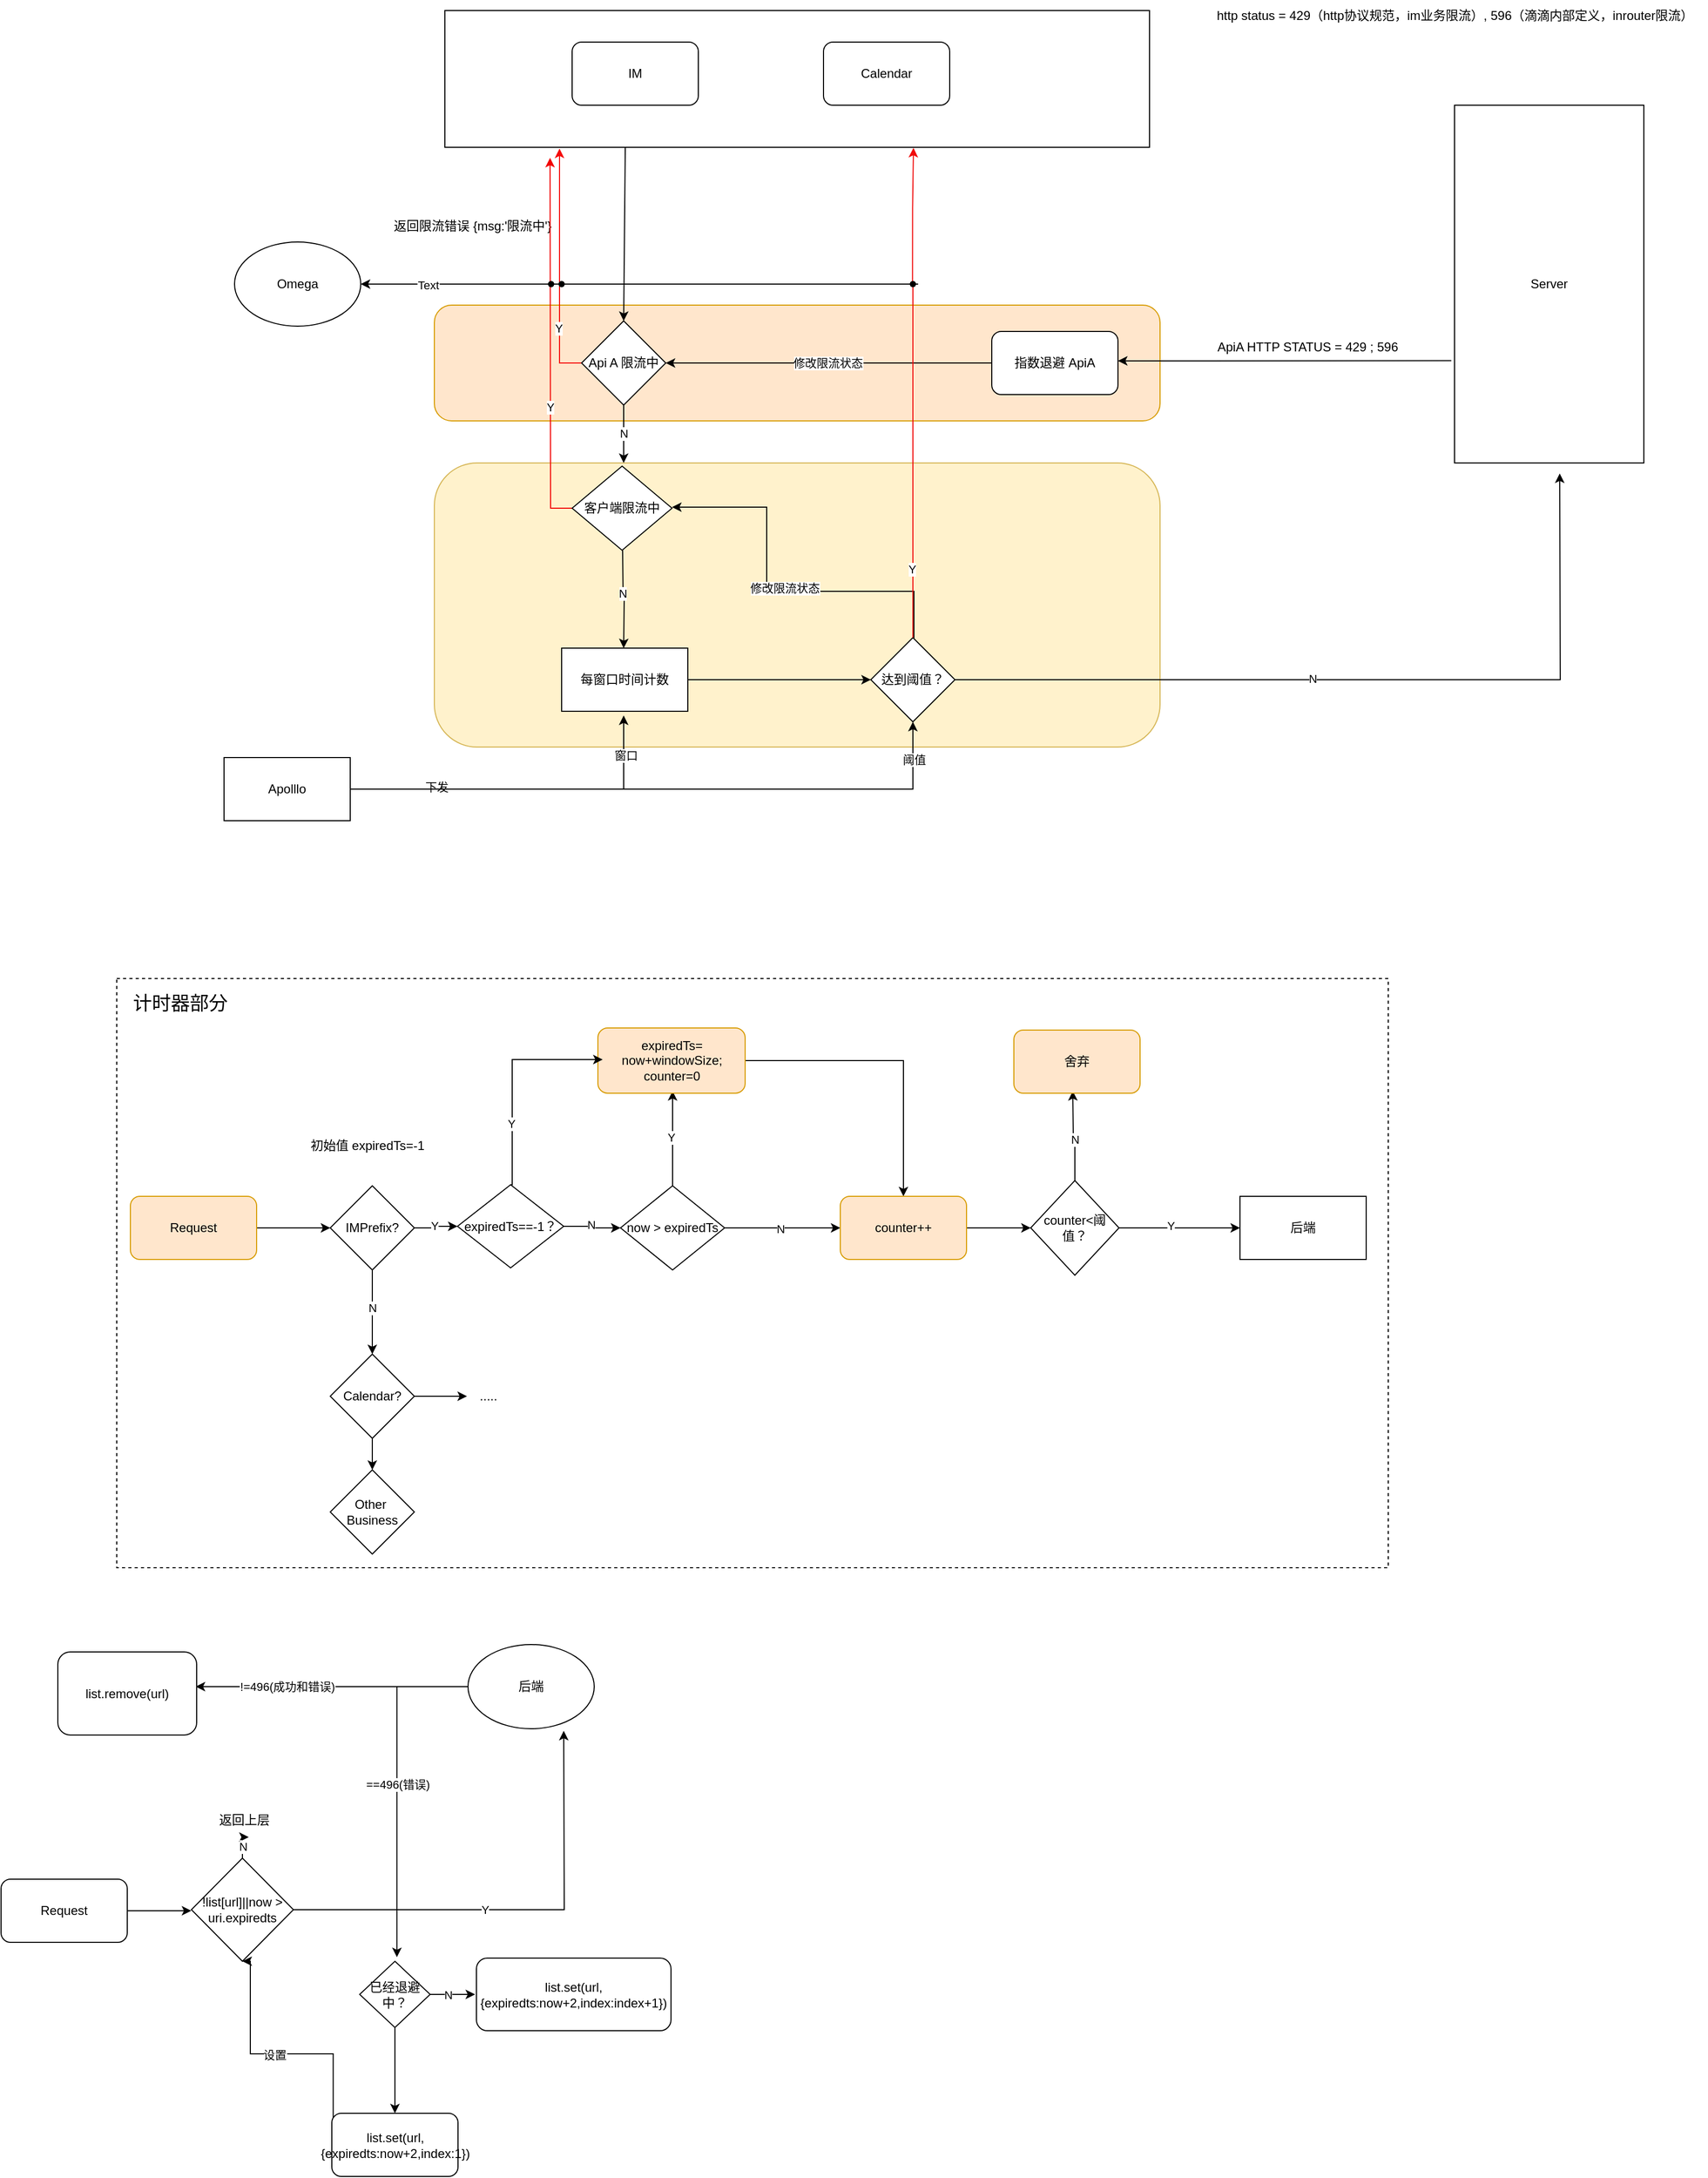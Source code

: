 <mxfile version="22.1.11" type="github">
  <diagram name="第 1 页" id="cVUbm9UWEKoOsPQShWTP">
    <mxGraphModel dx="1905" dy="841" grid="0" gridSize="10" guides="0" tooltips="1" connect="1" arrows="1" fold="1" page="0" pageScale="1" pageWidth="1200" pageHeight="1600" math="0" shadow="0">
      <root>
        <mxCell id="0" />
        <mxCell id="1" parent="0" />
        <mxCell id="t88qJ_EhsTxvIyuulUaA-131" value="" style="rounded=0;whiteSpace=wrap;html=1;dashed=1;" vertex="1" parent="1">
          <mxGeometry x="-22" y="1140" width="1209" height="560" as="geometry" />
        </mxCell>
        <mxCell id="t88qJ_EhsTxvIyuulUaA-65" value="" style="rounded=1;whiteSpace=wrap;html=1;fillColor=#ffe6cc;strokeColor=#d79b00;" vertex="1" parent="1">
          <mxGeometry x="280" y="500" width="690" height="110" as="geometry" />
        </mxCell>
        <mxCell id="t88qJ_EhsTxvIyuulUaA-64" value="" style="rounded=1;whiteSpace=wrap;html=1;fillColor=#fff2cc;strokeColor=#d6b656;" vertex="1" parent="1">
          <mxGeometry x="280" y="650" width="690" height="270" as="geometry" />
        </mxCell>
        <mxCell id="t88qJ_EhsTxvIyuulUaA-1" value="" style="rounded=0;whiteSpace=wrap;html=1;aspect=fixed;" vertex="1" parent="1">
          <mxGeometry x="290" y="220" width="670" height="130" as="geometry" />
        </mxCell>
        <mxCell id="t88qJ_EhsTxvIyuulUaA-2" value="IM" style="rounded=1;whiteSpace=wrap;html=1;" vertex="1" parent="1">
          <mxGeometry x="411" y="250" width="120" height="60" as="geometry" />
        </mxCell>
        <mxCell id="t88qJ_EhsTxvIyuulUaA-3" value="Calendar" style="rounded=1;whiteSpace=wrap;html=1;" vertex="1" parent="1">
          <mxGeometry x="650" y="250" width="120" height="60" as="geometry" />
        </mxCell>
        <mxCell id="t88qJ_EhsTxvIyuulUaA-46" style="edgeStyle=orthogonalEdgeStyle;rounded=0;orthogonalLoop=1;jettySize=auto;html=1;" edge="1" parent="1" source="t88qJ_EhsTxvIyuulUaA-5" target="t88qJ_EhsTxvIyuulUaA-23">
          <mxGeometry relative="1" as="geometry" />
        </mxCell>
        <mxCell id="t88qJ_EhsTxvIyuulUaA-49" value="修改限流状态" style="edgeLabel;html=1;align=center;verticalAlign=middle;resizable=0;points=[];" vertex="1" connectable="0" parent="t88qJ_EhsTxvIyuulUaA-46">
          <mxGeometry x="0.007" relative="1" as="geometry">
            <mxPoint as="offset" />
          </mxGeometry>
        </mxCell>
        <mxCell id="t88qJ_EhsTxvIyuulUaA-5" value="指数退避 ApiA" style="rounded=1;whiteSpace=wrap;html=1;" vertex="1" parent="1">
          <mxGeometry x="810" y="525" width="120" height="60" as="geometry" />
        </mxCell>
        <mxCell id="t88qJ_EhsTxvIyuulUaA-7" value="Server" style="rounded=0;whiteSpace=wrap;html=1;" vertex="1" parent="1">
          <mxGeometry x="1250" y="310" width="180" height="340" as="geometry" />
        </mxCell>
        <mxCell id="t88qJ_EhsTxvIyuulUaA-10" value="" style="endArrow=classic;html=1;rounded=0;exitX=-0.017;exitY=0.714;exitDx=0;exitDy=0;exitPerimeter=0;" edge="1" parent="1" source="t88qJ_EhsTxvIyuulUaA-7">
          <mxGeometry width="50" height="50" relative="1" as="geometry">
            <mxPoint x="1205" y="527.5" as="sourcePoint" />
            <mxPoint x="930" y="553" as="targetPoint" />
          </mxGeometry>
        </mxCell>
        <mxCell id="t88qJ_EhsTxvIyuulUaA-11" value="ApiA HTTP STATUS = 429 ; 596" style="text;html=1;align=center;verticalAlign=middle;resizable=0;points=[];autosize=1;strokeColor=none;fillColor=none;" vertex="1" parent="1">
          <mxGeometry x="1010" y="525" width="200" height="30" as="geometry" />
        </mxCell>
        <mxCell id="t88qJ_EhsTxvIyuulUaA-12" style="edgeStyle=orthogonalEdgeStyle;rounded=0;orthogonalLoop=1;jettySize=auto;html=1;exitX=0;exitY=0.5;exitDx=0;exitDy=0;entryX=0.164;entryY=1.009;entryDx=0;entryDy=0;entryPerimeter=0;strokeColor=#f50a0a;" edge="1" parent="1" source="t88qJ_EhsTxvIyuulUaA-23" target="t88qJ_EhsTxvIyuulUaA-1">
          <mxGeometry relative="1" as="geometry">
            <mxPoint x="399.0" y="555" as="sourcePoint" />
            <mxPoint x="399" y="360" as="targetPoint" />
            <Array as="points">
              <mxPoint x="399" y="555" />
              <mxPoint x="399" y="351" />
            </Array>
          </mxGeometry>
        </mxCell>
        <mxCell id="t88qJ_EhsTxvIyuulUaA-38" value="Y" style="edgeLabel;html=1;align=center;verticalAlign=middle;resizable=0;points=[];" vertex="1" connectable="0" parent="t88qJ_EhsTxvIyuulUaA-12">
          <mxGeometry x="-0.516" y="-2" relative="1" as="geometry">
            <mxPoint x="-3" as="offset" />
          </mxGeometry>
        </mxCell>
        <mxCell id="t88qJ_EhsTxvIyuulUaA-13" value="返回限流错误 {msg:&#39;限流中&#39;}" style="text;html=1;align=center;verticalAlign=middle;resizable=0;points=[];autosize=1;strokeColor=none;fillColor=none;" vertex="1" parent="1">
          <mxGeometry x="231" y="410" width="170" height="30" as="geometry" />
        </mxCell>
        <mxCell id="t88qJ_EhsTxvIyuulUaA-20" value="" style="endArrow=classic;html=1;rounded=0;entryX=0.5;entryY=0;entryDx=0;entryDy=0;exitX=0.256;exitY=1.002;exitDx=0;exitDy=0;exitPerimeter=0;" edge="1" parent="1" source="t88qJ_EhsTxvIyuulUaA-1" target="t88qJ_EhsTxvIyuulUaA-23">
          <mxGeometry width="50" height="50" relative="1" as="geometry">
            <mxPoint x="465" y="350" as="sourcePoint" />
            <mxPoint x="595" y="400" as="targetPoint" />
          </mxGeometry>
        </mxCell>
        <mxCell id="t88qJ_EhsTxvIyuulUaA-25" value="" style="edgeStyle=orthogonalEdgeStyle;rounded=0;orthogonalLoop=1;jettySize=auto;html=1;" edge="1" parent="1">
          <mxGeometry relative="1" as="geometry">
            <mxPoint x="459" y="733" as="sourcePoint" />
            <mxPoint x="460" y="826" as="targetPoint" />
          </mxGeometry>
        </mxCell>
        <mxCell id="t88qJ_EhsTxvIyuulUaA-48" value="N" style="edgeLabel;html=1;align=center;verticalAlign=middle;resizable=0;points=[];" vertex="1" connectable="0" parent="t88qJ_EhsTxvIyuulUaA-25">
          <mxGeometry x="-0.132" y="2" relative="1" as="geometry">
            <mxPoint x="-3" as="offset" />
          </mxGeometry>
        </mxCell>
        <mxCell id="t88qJ_EhsTxvIyuulUaA-23" value="Api A 限流中" style="rhombus;whiteSpace=wrap;html=1;" vertex="1" parent="1">
          <mxGeometry x="420" y="515" width="80" height="80" as="geometry" />
        </mxCell>
        <mxCell id="t88qJ_EhsTxvIyuulUaA-28" value="" style="edgeStyle=orthogonalEdgeStyle;rounded=0;orthogonalLoop=1;jettySize=auto;html=1;" edge="1" parent="1" source="t88qJ_EhsTxvIyuulUaA-24" target="t88qJ_EhsTxvIyuulUaA-27">
          <mxGeometry relative="1" as="geometry" />
        </mxCell>
        <mxCell id="t88qJ_EhsTxvIyuulUaA-24" value="每窗口时间计数" style="whiteSpace=wrap;html=1;" vertex="1" parent="1">
          <mxGeometry x="401" y="826" width="120" height="60" as="geometry" />
        </mxCell>
        <mxCell id="t88qJ_EhsTxvIyuulUaA-29" style="edgeStyle=orthogonalEdgeStyle;rounded=0;orthogonalLoop=1;jettySize=auto;html=1;entryX=0.665;entryY=1.004;entryDx=0;entryDy=0;entryPerimeter=0;fontColor=#FF0000;strokeColor=#f00a0a;" edge="1" parent="1" target="t88qJ_EhsTxvIyuulUaA-1">
          <mxGeometry relative="1" as="geometry">
            <mxPoint x="695.0" y="350.01" as="targetPoint" />
            <mxPoint x="734.65" y="478.19" as="sourcePoint" />
            <Array as="points">
              <mxPoint x="735" y="408" />
              <mxPoint x="736" y="408" />
            </Array>
          </mxGeometry>
        </mxCell>
        <mxCell id="t88qJ_EhsTxvIyuulUaA-31" style="edgeStyle=orthogonalEdgeStyle;rounded=0;orthogonalLoop=1;jettySize=auto;html=1;" edge="1" parent="1" source="t88qJ_EhsTxvIyuulUaA-27">
          <mxGeometry relative="1" as="geometry">
            <mxPoint x="1350" y="660" as="targetPoint" />
          </mxGeometry>
        </mxCell>
        <mxCell id="t88qJ_EhsTxvIyuulUaA-32" value="N" style="edgeLabel;html=1;align=center;verticalAlign=middle;resizable=0;points=[];" vertex="1" connectable="0" parent="t88qJ_EhsTxvIyuulUaA-31">
          <mxGeometry x="-0.12" y="1" relative="1" as="geometry">
            <mxPoint as="offset" />
          </mxGeometry>
        </mxCell>
        <mxCell id="t88qJ_EhsTxvIyuulUaA-41" style="edgeStyle=orthogonalEdgeStyle;rounded=0;orthogonalLoop=1;jettySize=auto;html=1;exitX=0.5;exitY=0;exitDx=0;exitDy=0;" edge="1" parent="1" source="t88qJ_EhsTxvIyuulUaA-27">
          <mxGeometry relative="1" as="geometry">
            <mxPoint x="726" y="819" as="sourcePoint" />
            <mxPoint x="506" y="692" as="targetPoint" />
            <Array as="points">
              <mxPoint x="736" y="816" />
              <mxPoint x="736" y="772" />
              <mxPoint x="596" y="772" />
              <mxPoint x="596" y="692" />
            </Array>
          </mxGeometry>
        </mxCell>
        <mxCell id="t88qJ_EhsTxvIyuulUaA-45" value="修改限流状态" style="edgeLabel;html=1;align=center;verticalAlign=middle;resizable=0;points=[];" vertex="1" connectable="0" parent="t88qJ_EhsTxvIyuulUaA-41">
          <mxGeometry x="-0.051" y="-3" relative="1" as="geometry">
            <mxPoint as="offset" />
          </mxGeometry>
        </mxCell>
        <mxCell id="t88qJ_EhsTxvIyuulUaA-27" value="达到阈值？" style="rhombus;whiteSpace=wrap;html=1;" vertex="1" parent="1">
          <mxGeometry x="695" y="816" width="80" height="80" as="geometry" />
        </mxCell>
        <mxCell id="t88qJ_EhsTxvIyuulUaA-33" value="http status = 429（http协议规范，im业务限流）, 596（滴滴内部定义，inrouter限流）" style="text;html=1;align=center;verticalAlign=middle;resizable=0;points=[];autosize=1;strokeColor=none;fillColor=none;" vertex="1" parent="1">
          <mxGeometry x="1010" y="210" width="480" height="30" as="geometry" />
        </mxCell>
        <mxCell id="t88qJ_EhsTxvIyuulUaA-35" style="edgeStyle=orthogonalEdgeStyle;rounded=0;orthogonalLoop=1;jettySize=auto;html=1;" edge="1" parent="1" source="t88qJ_EhsTxvIyuulUaA-34">
          <mxGeometry relative="1" as="geometry">
            <mxPoint x="460" y="890" as="targetPoint" />
            <Array as="points">
              <mxPoint x="460" y="960" />
            </Array>
          </mxGeometry>
        </mxCell>
        <mxCell id="t88qJ_EhsTxvIyuulUaA-70" value="下发" style="edgeLabel;html=1;align=center;verticalAlign=middle;resizable=0;points=[];" vertex="1" connectable="0" parent="t88qJ_EhsTxvIyuulUaA-35">
          <mxGeometry x="-0.505" y="2" relative="1" as="geometry">
            <mxPoint as="offset" />
          </mxGeometry>
        </mxCell>
        <mxCell id="t88qJ_EhsTxvIyuulUaA-127" value="窗口" style="edgeLabel;html=1;align=center;verticalAlign=middle;resizable=0;points=[];" vertex="1" connectable="0" parent="t88qJ_EhsTxvIyuulUaA-35">
          <mxGeometry x="0.772" y="-2" relative="1" as="geometry">
            <mxPoint as="offset" />
          </mxGeometry>
        </mxCell>
        <mxCell id="t88qJ_EhsTxvIyuulUaA-126" style="edgeStyle=orthogonalEdgeStyle;rounded=0;orthogonalLoop=1;jettySize=auto;html=1;entryX=0.5;entryY=1;entryDx=0;entryDy=0;" edge="1" parent="1" source="t88qJ_EhsTxvIyuulUaA-34" target="t88qJ_EhsTxvIyuulUaA-27">
          <mxGeometry relative="1" as="geometry" />
        </mxCell>
        <mxCell id="t88qJ_EhsTxvIyuulUaA-128" value="阈值" style="edgeLabel;html=1;align=center;verticalAlign=middle;resizable=0;points=[];" vertex="1" connectable="0" parent="t88qJ_EhsTxvIyuulUaA-126">
          <mxGeometry x="0.88" y="-1" relative="1" as="geometry">
            <mxPoint as="offset" />
          </mxGeometry>
        </mxCell>
        <mxCell id="t88qJ_EhsTxvIyuulUaA-34" value="Apolllo" style="rounded=0;whiteSpace=wrap;html=1;" vertex="1" parent="1">
          <mxGeometry x="80" y="930" width="120" height="60" as="geometry" />
        </mxCell>
        <mxCell id="t88qJ_EhsTxvIyuulUaA-42" value="" style="edgeStyle=orthogonalEdgeStyle;rounded=0;orthogonalLoop=1;jettySize=auto;html=1;" edge="1" parent="1" source="t88qJ_EhsTxvIyuulUaA-23">
          <mxGeometry relative="1" as="geometry">
            <mxPoint x="460" y="590" as="sourcePoint" />
            <mxPoint x="460" y="650" as="targetPoint" />
          </mxGeometry>
        </mxCell>
        <mxCell id="t88qJ_EhsTxvIyuulUaA-50" value="N" style="edgeLabel;html=1;align=center;verticalAlign=middle;resizable=0;points=[];" vertex="1" connectable="0" parent="t88qJ_EhsTxvIyuulUaA-42">
          <mxGeometry x="-0.052" y="1" relative="1" as="geometry">
            <mxPoint x="-1" as="offset" />
          </mxGeometry>
        </mxCell>
        <mxCell id="t88qJ_EhsTxvIyuulUaA-52" style="edgeStyle=orthogonalEdgeStyle;rounded=0;orthogonalLoop=1;jettySize=auto;html=1;strokeColor=#f20202;" edge="1" parent="1" source="t88qJ_EhsTxvIyuulUaA-44">
          <mxGeometry relative="1" as="geometry">
            <mxPoint x="390" y="360" as="targetPoint" />
          </mxGeometry>
        </mxCell>
        <mxCell id="t88qJ_EhsTxvIyuulUaA-53" value="Y" style="edgeLabel;html=1;align=center;verticalAlign=middle;resizable=0;points=[];" vertex="1" connectable="0" parent="t88qJ_EhsTxvIyuulUaA-52">
          <mxGeometry x="-0.342" y="1" relative="1" as="geometry">
            <mxPoint as="offset" />
          </mxGeometry>
        </mxCell>
        <mxCell id="t88qJ_EhsTxvIyuulUaA-44" value="客户端限流中" style="rhombus;whiteSpace=wrap;html=1;" vertex="1" parent="1">
          <mxGeometry x="411" y="653" width="95" height="80" as="geometry" />
        </mxCell>
        <mxCell id="t88qJ_EhsTxvIyuulUaA-54" value="Omega" style="ellipse;whiteSpace=wrap;html=1;" vertex="1" parent="1">
          <mxGeometry x="90" y="440" width="120" height="80" as="geometry" />
        </mxCell>
        <mxCell id="t88qJ_EhsTxvIyuulUaA-55" value="" style="endArrow=classic;html=1;rounded=0;entryX=1;entryY=0.5;entryDx=0;entryDy=0;" edge="1" parent="1" target="t88qJ_EhsTxvIyuulUaA-54">
          <mxGeometry width="50" height="50" relative="1" as="geometry">
            <mxPoint x="740" y="480" as="sourcePoint" />
            <mxPoint x="330" y="470" as="targetPoint" />
          </mxGeometry>
        </mxCell>
        <mxCell id="t88qJ_EhsTxvIyuulUaA-66" value="Text" style="edgeLabel;html=1;align=center;verticalAlign=middle;resizable=0;points=[];" vertex="1" connectable="0" parent="t88qJ_EhsTxvIyuulUaA-55">
          <mxGeometry x="0.761" y="1" relative="1" as="geometry">
            <mxPoint as="offset" />
          </mxGeometry>
        </mxCell>
        <mxCell id="t88qJ_EhsTxvIyuulUaA-56" value="" style="shape=waypoint;sketch=0;fillStyle=solid;size=6;pointerEvents=1;points=[];fillColor=none;resizable=0;rotatable=0;perimeter=centerPerimeter;snapToPoint=1;" vertex="1" parent="1">
          <mxGeometry x="381" y="470" width="20" height="20" as="geometry" />
        </mxCell>
        <mxCell id="t88qJ_EhsTxvIyuulUaA-57" value="" style="shape=waypoint;sketch=0;fillStyle=solid;size=6;pointerEvents=1;points=[];fillColor=none;resizable=0;rotatable=0;perimeter=centerPerimeter;snapToPoint=1;" vertex="1" parent="1">
          <mxGeometry x="391" y="470" width="20" height="20" as="geometry" />
        </mxCell>
        <mxCell id="t88qJ_EhsTxvIyuulUaA-61" value="" style="edgeStyle=orthogonalEdgeStyle;rounded=0;orthogonalLoop=1;jettySize=auto;html=1;entryDx=0;entryDy=0;entryPerimeter=0;fontColor=#FF0000;strokeColor=#f00a0a;endArrow=none;endFill=0;" edge="1" parent="1" source="t88qJ_EhsTxvIyuulUaA-27" target="t88qJ_EhsTxvIyuulUaA-58">
          <mxGeometry relative="1" as="geometry">
            <mxPoint x="735" y="352" as="targetPoint" />
            <mxPoint x="735" y="816" as="sourcePoint" />
          </mxGeometry>
        </mxCell>
        <mxCell id="t88qJ_EhsTxvIyuulUaA-62" value="Y" style="edgeLabel;html=1;align=center;verticalAlign=middle;resizable=0;points=[];" vertex="1" connectable="0" parent="t88qJ_EhsTxvIyuulUaA-61">
          <mxGeometry x="-0.609" y="1" relative="1" as="geometry">
            <mxPoint as="offset" />
          </mxGeometry>
        </mxCell>
        <mxCell id="t88qJ_EhsTxvIyuulUaA-58" value="" style="shape=waypoint;sketch=0;fillStyle=solid;size=6;pointerEvents=1;points=[];fillColor=none;resizable=0;rotatable=0;perimeter=centerPerimeter;snapToPoint=1;" vertex="1" parent="1">
          <mxGeometry x="725" y="470" width="20" height="20" as="geometry" />
        </mxCell>
        <mxCell id="t88qJ_EhsTxvIyuulUaA-72" value="" style="endArrow=classic;html=1;rounded=0;" edge="1" parent="1">
          <mxGeometry width="50" height="50" relative="1" as="geometry">
            <mxPoint x="101" y="1377" as="sourcePoint" />
            <mxPoint x="181" y="1377" as="targetPoint" />
          </mxGeometry>
        </mxCell>
        <mxCell id="t88qJ_EhsTxvIyuulUaA-74" value="Request" style="text;html=1;align=center;verticalAlign=middle;resizable=0;points=[];autosize=1;strokeColor=none;fillColor=none;" vertex="1" parent="1">
          <mxGeometry x="46" y="1362" width="70" height="30" as="geometry" />
        </mxCell>
        <mxCell id="t88qJ_EhsTxvIyuulUaA-103" value="" style="edgeStyle=orthogonalEdgeStyle;rounded=0;orthogonalLoop=1;jettySize=auto;html=1;" edge="1" parent="1" source="t88qJ_EhsTxvIyuulUaA-75" target="t88qJ_EhsTxvIyuulUaA-102">
          <mxGeometry relative="1" as="geometry" />
        </mxCell>
        <mxCell id="t88qJ_EhsTxvIyuulUaA-123" value="N" style="edgeLabel;html=1;align=center;verticalAlign=middle;resizable=0;points=[];" vertex="1" connectable="0" parent="t88qJ_EhsTxvIyuulUaA-103">
          <mxGeometry x="-0.11" relative="1" as="geometry">
            <mxPoint as="offset" />
          </mxGeometry>
        </mxCell>
        <mxCell id="t88qJ_EhsTxvIyuulUaA-115" value="" style="edgeStyle=orthogonalEdgeStyle;rounded=0;orthogonalLoop=1;jettySize=auto;html=1;" edge="1" parent="1" source="t88qJ_EhsTxvIyuulUaA-75" target="t88qJ_EhsTxvIyuulUaA-114">
          <mxGeometry relative="1" as="geometry" />
        </mxCell>
        <mxCell id="t88qJ_EhsTxvIyuulUaA-122" value="Y" style="edgeLabel;html=1;align=center;verticalAlign=middle;resizable=0;points=[];" vertex="1" connectable="0" parent="t88qJ_EhsTxvIyuulUaA-115">
          <mxGeometry x="0.383" y="2" relative="1" as="geometry">
            <mxPoint x="-9" y="1" as="offset" />
          </mxGeometry>
        </mxCell>
        <mxCell id="t88qJ_EhsTxvIyuulUaA-75" value="IMPrefix?" style="rhombus;whiteSpace=wrap;html=1;" vertex="1" parent="1">
          <mxGeometry x="181" y="1337" width="80" height="80" as="geometry" />
        </mxCell>
        <mxCell id="t88qJ_EhsTxvIyuulUaA-87" value="" style="edgeStyle=orthogonalEdgeStyle;rounded=0;orthogonalLoop=1;jettySize=auto;html=1;" edge="1" parent="1" source="t88qJ_EhsTxvIyuulUaA-81">
          <mxGeometry relative="1" as="geometry">
            <mxPoint x="887" y="1247" as="targetPoint" />
          </mxGeometry>
        </mxCell>
        <mxCell id="t88qJ_EhsTxvIyuulUaA-89" value="N" style="edgeLabel;html=1;align=center;verticalAlign=middle;resizable=0;points=[];" vertex="1" connectable="0" parent="t88qJ_EhsTxvIyuulUaA-87">
          <mxGeometry x="-0.094" relative="1" as="geometry">
            <mxPoint as="offset" />
          </mxGeometry>
        </mxCell>
        <mxCell id="t88qJ_EhsTxvIyuulUaA-110" style="edgeStyle=orthogonalEdgeStyle;rounded=0;orthogonalLoop=1;jettySize=auto;html=1;entryX=0;entryY=0.5;entryDx=0;entryDy=0;" edge="1" parent="1" source="t88qJ_EhsTxvIyuulUaA-81" target="t88qJ_EhsTxvIyuulUaA-84">
          <mxGeometry relative="1" as="geometry" />
        </mxCell>
        <mxCell id="t88qJ_EhsTxvIyuulUaA-111" value="Y" style="edgeLabel;html=1;align=center;verticalAlign=middle;resizable=0;points=[];" vertex="1" connectable="0" parent="t88qJ_EhsTxvIyuulUaA-110">
          <mxGeometry x="-0.146" y="2" relative="1" as="geometry">
            <mxPoint as="offset" />
          </mxGeometry>
        </mxCell>
        <mxCell id="t88qJ_EhsTxvIyuulUaA-81" value="counter&amp;lt;阈值？" style="rhombus;whiteSpace=wrap;html=1;" vertex="1" parent="1">
          <mxGeometry x="847" y="1332" width="84" height="90" as="geometry" />
        </mxCell>
        <mxCell id="t88qJ_EhsTxvIyuulUaA-84" value="后端" style="rounded=0;whiteSpace=wrap;html=1;" vertex="1" parent="1">
          <mxGeometry x="1046" y="1347" width="120" height="60" as="geometry" />
        </mxCell>
        <mxCell id="t88qJ_EhsTxvIyuulUaA-88" value="舍弃" style="rounded=1;whiteSpace=wrap;html=1;fillColor=#ffe6cc;strokeColor=#d79b00;" vertex="1" parent="1">
          <mxGeometry x="831" y="1189" width="120" height="60" as="geometry" />
        </mxCell>
        <mxCell id="t88qJ_EhsTxvIyuulUaA-95" value="" style="edgeStyle=orthogonalEdgeStyle;rounded=0;orthogonalLoop=1;jettySize=auto;html=1;" edge="1" parent="1" source="t88qJ_EhsTxvIyuulUaA-90">
          <mxGeometry relative="1" as="geometry">
            <mxPoint x="506.5" y="1247" as="targetPoint" />
          </mxGeometry>
        </mxCell>
        <mxCell id="t88qJ_EhsTxvIyuulUaA-101" value="Y" style="edgeLabel;html=1;align=center;verticalAlign=middle;resizable=0;points=[];" vertex="1" connectable="0" parent="t88qJ_EhsTxvIyuulUaA-95">
          <mxGeometry x="0.042" y="2" relative="1" as="geometry">
            <mxPoint as="offset" />
          </mxGeometry>
        </mxCell>
        <mxCell id="t88qJ_EhsTxvIyuulUaA-98" style="edgeStyle=orthogonalEdgeStyle;rounded=0;orthogonalLoop=1;jettySize=auto;html=1;entryX=0;entryY=0.5;entryDx=0;entryDy=0;" edge="1" parent="1" source="t88qJ_EhsTxvIyuulUaA-90" target="t88qJ_EhsTxvIyuulUaA-97">
          <mxGeometry relative="1" as="geometry" />
        </mxCell>
        <mxCell id="t88qJ_EhsTxvIyuulUaA-99" value="N" style="edgeLabel;html=1;align=center;verticalAlign=middle;resizable=0;points=[];" vertex="1" connectable="0" parent="t88qJ_EhsTxvIyuulUaA-98">
          <mxGeometry x="-0.036" y="-1" relative="1" as="geometry">
            <mxPoint as="offset" />
          </mxGeometry>
        </mxCell>
        <mxCell id="t88qJ_EhsTxvIyuulUaA-90" value="now &amp;gt; expiredTs" style="rhombus;whiteSpace=wrap;html=1;" vertex="1" parent="1">
          <mxGeometry x="457" y="1337" width="99" height="80" as="geometry" />
        </mxCell>
        <mxCell id="t88qJ_EhsTxvIyuulUaA-108" style="edgeStyle=orthogonalEdgeStyle;rounded=0;orthogonalLoop=1;jettySize=auto;html=1;entryX=0.5;entryY=0;entryDx=0;entryDy=0;" edge="1" parent="1" source="t88qJ_EhsTxvIyuulUaA-96" target="t88qJ_EhsTxvIyuulUaA-97">
          <mxGeometry relative="1" as="geometry" />
        </mxCell>
        <mxCell id="t88qJ_EhsTxvIyuulUaA-96" value="expiredTs=&lt;br&gt;now+windowSize;&lt;br&gt;counter=0" style="rounded=1;whiteSpace=wrap;html=1;fillColor=#ffe6cc;strokeColor=#d79b00;" vertex="1" parent="1">
          <mxGeometry x="435.5" y="1187" width="140" height="62" as="geometry" />
        </mxCell>
        <mxCell id="t88qJ_EhsTxvIyuulUaA-100" style="edgeStyle=orthogonalEdgeStyle;rounded=0;orthogonalLoop=1;jettySize=auto;html=1;entryX=0;entryY=0.5;entryDx=0;entryDy=0;" edge="1" parent="1" source="t88qJ_EhsTxvIyuulUaA-97" target="t88qJ_EhsTxvIyuulUaA-81">
          <mxGeometry relative="1" as="geometry" />
        </mxCell>
        <mxCell id="t88qJ_EhsTxvIyuulUaA-97" value="counter++" style="rounded=1;whiteSpace=wrap;html=1;fillColor=#ffe6cc;strokeColor=#d79b00;" vertex="1" parent="1">
          <mxGeometry x="666" y="1347" width="120" height="60" as="geometry" />
        </mxCell>
        <mxCell id="t88qJ_EhsTxvIyuulUaA-105" value="" style="edgeStyle=orthogonalEdgeStyle;rounded=0;orthogonalLoop=1;jettySize=auto;html=1;" edge="1" parent="1" source="t88qJ_EhsTxvIyuulUaA-102">
          <mxGeometry relative="1" as="geometry">
            <mxPoint x="311" y="1537" as="targetPoint" />
          </mxGeometry>
        </mxCell>
        <mxCell id="t88qJ_EhsTxvIyuulUaA-124" style="edgeStyle=orthogonalEdgeStyle;rounded=0;orthogonalLoop=1;jettySize=auto;html=1;" edge="1" parent="1" source="t88qJ_EhsTxvIyuulUaA-102">
          <mxGeometry relative="1" as="geometry">
            <mxPoint x="221" y="1607" as="targetPoint" />
          </mxGeometry>
        </mxCell>
        <mxCell id="t88qJ_EhsTxvIyuulUaA-102" value="Calendar?" style="rhombus;whiteSpace=wrap;html=1;" vertex="1" parent="1">
          <mxGeometry x="181" y="1497" width="80" height="80" as="geometry" />
        </mxCell>
        <mxCell id="t88qJ_EhsTxvIyuulUaA-106" value="....." style="text;html=1;align=center;verticalAlign=middle;resizable=0;points=[];autosize=1;strokeColor=none;fillColor=none;" vertex="1" parent="1">
          <mxGeometry x="311" y="1522" width="40" height="30" as="geometry" />
        </mxCell>
        <mxCell id="t88qJ_EhsTxvIyuulUaA-116" style="edgeStyle=orthogonalEdgeStyle;rounded=0;orthogonalLoop=1;jettySize=auto;html=1;entryX=0;entryY=0.5;entryDx=0;entryDy=0;" edge="1" parent="1" source="t88qJ_EhsTxvIyuulUaA-114" target="t88qJ_EhsTxvIyuulUaA-90">
          <mxGeometry relative="1" as="geometry" />
        </mxCell>
        <mxCell id="t88qJ_EhsTxvIyuulUaA-117" value="N" style="edgeLabel;html=1;align=center;verticalAlign=middle;resizable=0;points=[];" vertex="1" connectable="0" parent="t88qJ_EhsTxvIyuulUaA-116">
          <mxGeometry x="-0.066" y="2" relative="1" as="geometry">
            <mxPoint as="offset" />
          </mxGeometry>
        </mxCell>
        <mxCell id="t88qJ_EhsTxvIyuulUaA-120" style="edgeStyle=orthogonalEdgeStyle;rounded=0;orthogonalLoop=1;jettySize=auto;html=1;exitX=0.5;exitY=0;exitDx=0;exitDy=0;" edge="1" parent="1" source="t88qJ_EhsTxvIyuulUaA-114">
          <mxGeometry relative="1" as="geometry">
            <mxPoint x="440" y="1217" as="targetPoint" />
            <mxPoint x="363" y="1337" as="sourcePoint" />
            <Array as="points">
              <mxPoint x="354" y="1217" />
            </Array>
          </mxGeometry>
        </mxCell>
        <mxCell id="t88qJ_EhsTxvIyuulUaA-121" value="Y" style="edgeLabel;html=1;align=center;verticalAlign=middle;resizable=0;points=[];" vertex="1" connectable="0" parent="t88qJ_EhsTxvIyuulUaA-120">
          <mxGeometry x="-0.425" y="1" relative="1" as="geometry">
            <mxPoint as="offset" />
          </mxGeometry>
        </mxCell>
        <mxCell id="t88qJ_EhsTxvIyuulUaA-114" value="expiredTs==-1？" style="rhombus;whiteSpace=wrap;html=1;" vertex="1" parent="1">
          <mxGeometry x="302" y="1336" width="101" height="79" as="geometry" />
        </mxCell>
        <mxCell id="t88qJ_EhsTxvIyuulUaA-125" value="Other&amp;nbsp; Business" style="rhombus;whiteSpace=wrap;html=1;" vertex="1" parent="1">
          <mxGeometry x="181" y="1607" width="80" height="80" as="geometry" />
        </mxCell>
        <mxCell id="t88qJ_EhsTxvIyuulUaA-130" value="Request" style="rounded=1;whiteSpace=wrap;html=1;fillColor=#ffe6cc;strokeColor=#d79b00;" vertex="1" parent="1">
          <mxGeometry x="-9" y="1347" width="120" height="60" as="geometry" />
        </mxCell>
        <mxCell id="t88qJ_EhsTxvIyuulUaA-132" value="&lt;font style=&quot;font-size: 18px;&quot;&gt;计时器部分&lt;/font&gt;" style="text;html=1;align=center;verticalAlign=middle;resizable=0;points=[];autosize=1;strokeColor=none;fillColor=none;" vertex="1" parent="1">
          <mxGeometry x="-16" y="1147" width="108" height="34" as="geometry" />
        </mxCell>
        <mxCell id="t88qJ_EhsTxvIyuulUaA-133" value="初始值 expiredTs=-1" style="text;html=1;align=center;verticalAlign=middle;resizable=0;points=[];autosize=1;strokeColor=none;fillColor=none;" vertex="1" parent="1">
          <mxGeometry x="153" y="1286" width="126" height="26" as="geometry" />
        </mxCell>
        <mxCell id="t88qJ_EhsTxvIyuulUaA-135" style="edgeStyle=orthogonalEdgeStyle;rounded=0;orthogonalLoop=1;jettySize=auto;html=1;" edge="1" parent="1" source="t88qJ_EhsTxvIyuulUaA-134">
          <mxGeometry relative="1" as="geometry">
            <mxPoint x="48.865" y="2026" as="targetPoint" />
          </mxGeometry>
        </mxCell>
        <mxCell id="t88qJ_EhsTxvIyuulUaA-134" value="Request" style="rounded=1;whiteSpace=wrap;html=1;" vertex="1" parent="1">
          <mxGeometry x="-132" y="1996" width="120" height="60" as="geometry" />
        </mxCell>
        <mxCell id="t88qJ_EhsTxvIyuulUaA-137" style="edgeStyle=orthogonalEdgeStyle;rounded=0;orthogonalLoop=1;jettySize=auto;html=1;" edge="1" parent="1" source="t88qJ_EhsTxvIyuulUaA-136">
          <mxGeometry relative="1" as="geometry">
            <mxPoint x="103" y="1956.083" as="targetPoint" />
          </mxGeometry>
        </mxCell>
        <mxCell id="t88qJ_EhsTxvIyuulUaA-138" value="N" style="edgeLabel;html=1;align=center;verticalAlign=middle;resizable=0;points=[];" vertex="1" connectable="0" parent="t88qJ_EhsTxvIyuulUaA-137">
          <mxGeometry x="-0.123" y="-1" relative="1" as="geometry">
            <mxPoint x="-1" as="offset" />
          </mxGeometry>
        </mxCell>
        <mxCell id="t88qJ_EhsTxvIyuulUaA-141" value="" style="edgeStyle=orthogonalEdgeStyle;rounded=0;orthogonalLoop=1;jettySize=auto;html=1;" edge="1" parent="1" source="t88qJ_EhsTxvIyuulUaA-136">
          <mxGeometry relative="1" as="geometry">
            <mxPoint x="403" y="1855" as="targetPoint" />
          </mxGeometry>
        </mxCell>
        <mxCell id="t88qJ_EhsTxvIyuulUaA-142" value="Y" style="edgeLabel;html=1;align=center;verticalAlign=middle;resizable=0;points=[];" vertex="1" connectable="0" parent="t88qJ_EhsTxvIyuulUaA-141">
          <mxGeometry x="-0.151" relative="1" as="geometry">
            <mxPoint as="offset" />
          </mxGeometry>
        </mxCell>
        <mxCell id="t88qJ_EhsTxvIyuulUaA-136" value="!list[url]||now &amp;gt; uri.expiredts" style="rhombus;whiteSpace=wrap;html=1;" vertex="1" parent="1">
          <mxGeometry x="49" y="1976" width="97" height="98" as="geometry" />
        </mxCell>
        <mxCell id="t88qJ_EhsTxvIyuulUaA-144" style="edgeStyle=orthogonalEdgeStyle;rounded=0;orthogonalLoop=1;jettySize=auto;html=1;entryX=0.528;entryY=-0.062;entryDx=0;entryDy=0;entryPerimeter=0;" edge="1" parent="1" source="t88qJ_EhsTxvIyuulUaA-143" target="t88qJ_EhsTxvIyuulUaA-155">
          <mxGeometry relative="1" as="geometry">
            <mxPoint x="247.945" y="1856.125" as="targetPoint" />
          </mxGeometry>
        </mxCell>
        <mxCell id="t88qJ_EhsTxvIyuulUaA-146" value="==496(错误)" style="edgeLabel;html=1;align=center;verticalAlign=middle;resizable=0;points=[];" vertex="1" connectable="0" parent="t88qJ_EhsTxvIyuulUaA-144">
          <mxGeometry x="-0.194" y="-1" relative="1" as="geometry">
            <mxPoint x="1" y="29" as="offset" />
          </mxGeometry>
        </mxCell>
        <mxCell id="t88qJ_EhsTxvIyuulUaA-151" style="edgeStyle=orthogonalEdgeStyle;rounded=0;orthogonalLoop=1;jettySize=auto;html=1;" edge="1" parent="1" source="t88qJ_EhsTxvIyuulUaA-143">
          <mxGeometry relative="1" as="geometry">
            <mxPoint x="53.073" y="1813" as="targetPoint" />
          </mxGeometry>
        </mxCell>
        <mxCell id="t88qJ_EhsTxvIyuulUaA-153" value="!=496(成功和错误)" style="edgeLabel;html=1;align=center;verticalAlign=middle;resizable=0;points=[];" vertex="1" connectable="0" parent="t88qJ_EhsTxvIyuulUaA-151">
          <mxGeometry x="0.328" y="1" relative="1" as="geometry">
            <mxPoint y="-2" as="offset" />
          </mxGeometry>
        </mxCell>
        <mxCell id="t88qJ_EhsTxvIyuulUaA-143" value="后端" style="ellipse;whiteSpace=wrap;html=1;" vertex="1" parent="1">
          <mxGeometry x="312" y="1773" width="120" height="80" as="geometry" />
        </mxCell>
        <mxCell id="t88qJ_EhsTxvIyuulUaA-148" style="edgeStyle=orthogonalEdgeStyle;rounded=0;orthogonalLoop=1;jettySize=auto;html=1;entryX=0.5;entryY=1;entryDx=0;entryDy=0;exitX=0.011;exitY=0.123;exitDx=0;exitDy=0;exitPerimeter=0;" edge="1" parent="1" source="t88qJ_EhsTxvIyuulUaA-159" target="t88qJ_EhsTxvIyuulUaA-136">
          <mxGeometry relative="1" as="geometry">
            <mxPoint x="163.79" y="2161.003" as="sourcePoint" />
            <mxPoint x="111.996" y="2285.67" as="targetPoint" />
            <Array as="points">
              <mxPoint x="184" y="2162" />
              <mxPoint x="105" y="2162" />
            </Array>
          </mxGeometry>
        </mxCell>
        <mxCell id="t88qJ_EhsTxvIyuulUaA-149" value="设置" style="edgeLabel;html=1;align=center;verticalAlign=middle;resizable=0;points=[];" vertex="1" connectable="0" parent="t88qJ_EhsTxvIyuulUaA-148">
          <mxGeometry x="0.004" y="1" relative="1" as="geometry">
            <mxPoint as="offset" />
          </mxGeometry>
        </mxCell>
        <mxCell id="t88qJ_EhsTxvIyuulUaA-152" value="list.remove(url)" style="rounded=1;whiteSpace=wrap;html=1;" vertex="1" parent="1">
          <mxGeometry x="-78" y="1780" width="132" height="79" as="geometry" />
        </mxCell>
        <mxCell id="t88qJ_EhsTxvIyuulUaA-156" style="edgeStyle=orthogonalEdgeStyle;rounded=0;orthogonalLoop=1;jettySize=auto;html=1;" edge="1" parent="1" source="t88qJ_EhsTxvIyuulUaA-155">
          <mxGeometry relative="1" as="geometry">
            <mxPoint x="318.714" y="2105.5" as="targetPoint" />
          </mxGeometry>
        </mxCell>
        <mxCell id="t88qJ_EhsTxvIyuulUaA-158" value="N" style="edgeLabel;html=1;align=center;verticalAlign=middle;resizable=0;points=[];" vertex="1" connectable="0" parent="t88qJ_EhsTxvIyuulUaA-156">
          <mxGeometry x="-0.21" relative="1" as="geometry">
            <mxPoint as="offset" />
          </mxGeometry>
        </mxCell>
        <mxCell id="t88qJ_EhsTxvIyuulUaA-160" value="" style="edgeStyle=orthogonalEdgeStyle;rounded=0;orthogonalLoop=1;jettySize=auto;html=1;" edge="1" parent="1" source="t88qJ_EhsTxvIyuulUaA-155" target="t88qJ_EhsTxvIyuulUaA-159">
          <mxGeometry relative="1" as="geometry" />
        </mxCell>
        <mxCell id="t88qJ_EhsTxvIyuulUaA-155" value="已经退避中？" style="rhombus;whiteSpace=wrap;html=1;" vertex="1" parent="1">
          <mxGeometry x="209" y="2074" width="67" height="63" as="geometry" />
        </mxCell>
        <mxCell id="t88qJ_EhsTxvIyuulUaA-157" value="list.set(url,{expiredts:now+2,index:index+1})" style="rounded=1;whiteSpace=wrap;html=1;" vertex="1" parent="1">
          <mxGeometry x="320" y="2071" width="185" height="69" as="geometry" />
        </mxCell>
        <mxCell id="t88qJ_EhsTxvIyuulUaA-159" value="list.set(url,{expiredts:now+2,index:1})" style="whiteSpace=wrap;html=1;rounded=1;" vertex="1" parent="1">
          <mxGeometry x="182.5" y="2218.5" width="120" height="60" as="geometry" />
        </mxCell>
        <mxCell id="t88qJ_EhsTxvIyuulUaA-161" value="返回上层" style="text;html=1;align=center;verticalAlign=middle;resizable=0;points=[];autosize=1;strokeColor=none;fillColor=none;" vertex="1" parent="1">
          <mxGeometry x="66" y="1927" width="66" height="26" as="geometry" />
        </mxCell>
      </root>
    </mxGraphModel>
  </diagram>
</mxfile>

